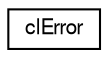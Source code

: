digraph G
{
  edge [fontname="FreeSans",fontsize="10",labelfontname="FreeSans",labelfontsize="10"];
  node [fontname="FreeSans",fontsize="10",shape=record];
  rankdir=LR;
  Node1 [label="clError",height=0.2,width=0.4,color="black", fillcolor="white", style="filled",URL="$structcl_error.html"];
}
